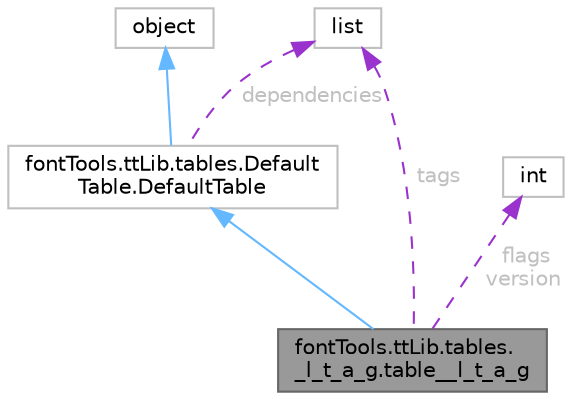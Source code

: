 digraph "fontTools.ttLib.tables._l_t_a_g.table__l_t_a_g"
{
 // LATEX_PDF_SIZE
  bgcolor="transparent";
  edge [fontname=Helvetica,fontsize=10,labelfontname=Helvetica,labelfontsize=10];
  node [fontname=Helvetica,fontsize=10,shape=box,height=0.2,width=0.4];
  Node1 [id="Node000001",label="fontTools.ttLib.tables.\l_l_t_a_g.table__l_t_a_g",height=0.2,width=0.4,color="gray40", fillcolor="grey60", style="filled", fontcolor="black",tooltip=" "];
  Node2 -> Node1 [id="edge6_Node000001_Node000002",dir="back",color="steelblue1",style="solid",tooltip=" "];
  Node2 [id="Node000002",label="fontTools.ttLib.tables.Default\lTable.DefaultTable",height=0.2,width=0.4,color="grey75", fillcolor="white", style="filled",URL="$d5/d2b/classfontTools_1_1ttLib_1_1tables_1_1DefaultTable_1_1DefaultTable.html",tooltip=" "];
  Node3 -> Node2 [id="edge7_Node000002_Node000003",dir="back",color="steelblue1",style="solid",tooltip=" "];
  Node3 [id="Node000003",label="object",height=0.2,width=0.4,color="grey75", fillcolor="white", style="filled",tooltip=" "];
  Node4 -> Node2 [id="edge8_Node000002_Node000004",dir="back",color="darkorchid3",style="dashed",tooltip=" ",label=" dependencies",fontcolor="grey" ];
  Node4 [id="Node000004",label="list",height=0.2,width=0.4,color="grey75", fillcolor="white", style="filled",tooltip=" "];
  Node5 -> Node1 [id="edge9_Node000001_Node000005",dir="back",color="darkorchid3",style="dashed",tooltip=" ",label=" flags\nversion",fontcolor="grey" ];
  Node5 [id="Node000005",label="int",height=0.2,width=0.4,color="grey75", fillcolor="white", style="filled",tooltip=" "];
  Node4 -> Node1 [id="edge10_Node000001_Node000004",dir="back",color="darkorchid3",style="dashed",tooltip=" ",label=" tags",fontcolor="grey" ];
}
